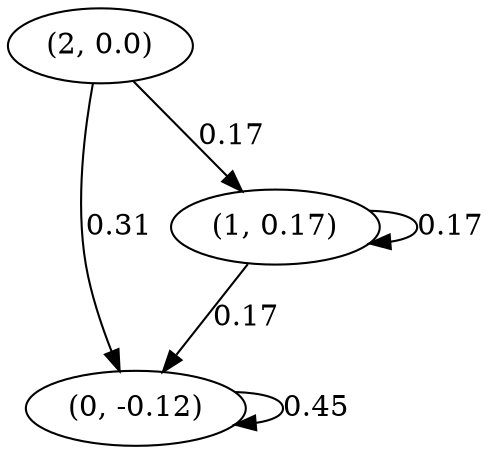 digraph {
    0 [ label = "(0, -0.12)" ]
    1 [ label = "(1, 0.17)" ]
    2 [ label = "(2, 0.0)" ]
    0 -> 0 [ label = "0.45" ]
    1 -> 1 [ label = "0.17" ]
    1 -> 0 [ label = "0.17" ]
    2 -> 0 [ label = "0.31" ]
    2 -> 1 [ label = "0.17" ]
}

